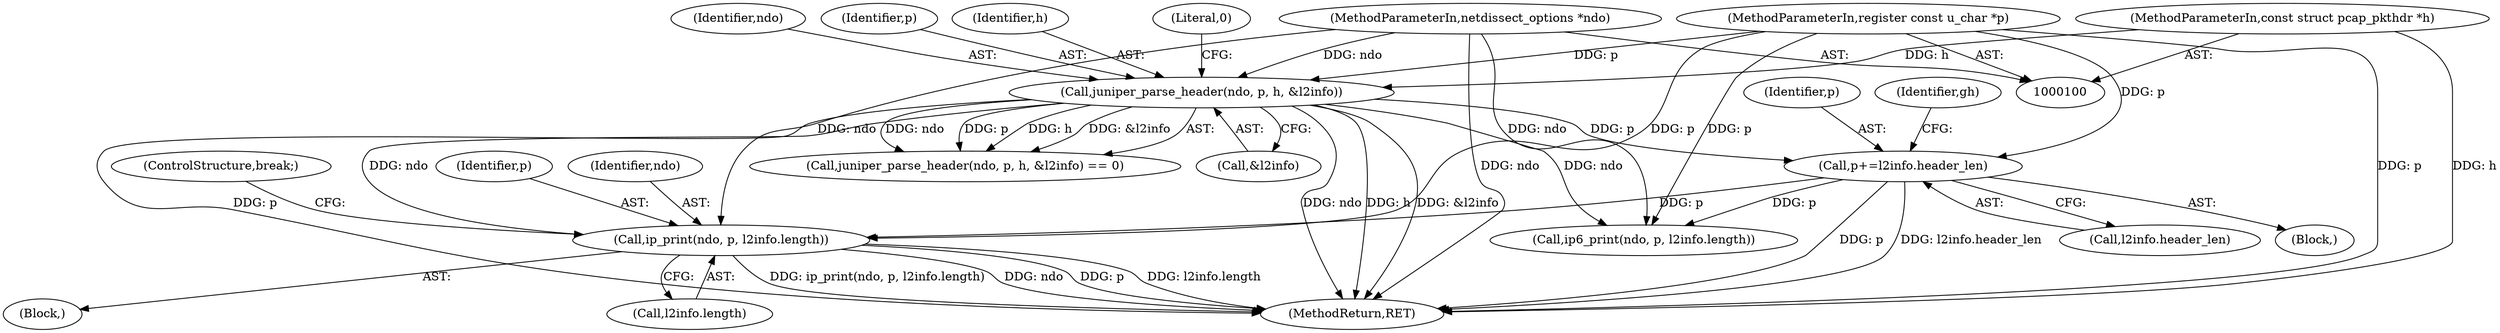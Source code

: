 digraph "0_tcpdump_b534e304568585707c4a92422aeca25cf908ff02_2@pointer" {
"1000176" [label="(Call,ip_print(ndo, p, l2info.length))"];
"1000115" [label="(Call,juniper_parse_header(ndo, p, h, &l2info))"];
"1000101" [label="(MethodParameterIn,netdissect_options *ndo)"];
"1000103" [label="(MethodParameterIn,register const u_char *p)"];
"1000102" [label="(MethodParameterIn,const struct pcap_pkthdr *h)"];
"1000126" [label="(Call,p+=l2info.header_len)"];
"1000116" [label="(Identifier,ndo)"];
"1000184" [label="(Call,ip6_print(ndo, p, l2info.length))"];
"1000117" [label="(Identifier,p)"];
"1000102" [label="(MethodParameterIn,const struct pcap_pkthdr *h)"];
"1000182" [label="(ControlStructure,break;)"];
"1000101" [label="(MethodParameterIn,netdissect_options *ndo)"];
"1000179" [label="(Call,l2info.length)"];
"1000114" [label="(Call,juniper_parse_header(ndo, p, h, &l2info) == 0)"];
"1000115" [label="(Call,juniper_parse_header(ndo, p, h, &l2info))"];
"1000127" [label="(Identifier,p)"];
"1000174" [label="(Block,)"];
"1000119" [label="(Call,&l2info)"];
"1000178" [label="(Identifier,p)"];
"1000118" [label="(Identifier,h)"];
"1000176" [label="(Call,ip_print(ndo, p, l2info.length))"];
"1000128" [label="(Call,l2info.header_len)"];
"1000218" [label="(MethodReturn,RET)"];
"1000177" [label="(Identifier,ndo)"];
"1000103" [label="(MethodParameterIn,register const u_char *p)"];
"1000126" [label="(Call,p+=l2info.header_len)"];
"1000104" [label="(Block,)"];
"1000132" [label="(Identifier,gh)"];
"1000121" [label="(Literal,0)"];
"1000176" -> "1000174"  [label="AST: "];
"1000176" -> "1000179"  [label="CFG: "];
"1000177" -> "1000176"  [label="AST: "];
"1000178" -> "1000176"  [label="AST: "];
"1000179" -> "1000176"  [label="AST: "];
"1000182" -> "1000176"  [label="CFG: "];
"1000176" -> "1000218"  [label="DDG: l2info.length"];
"1000176" -> "1000218"  [label="DDG: ip_print(ndo, p, l2info.length)"];
"1000176" -> "1000218"  [label="DDG: ndo"];
"1000176" -> "1000218"  [label="DDG: p"];
"1000115" -> "1000176"  [label="DDG: ndo"];
"1000101" -> "1000176"  [label="DDG: ndo"];
"1000126" -> "1000176"  [label="DDG: p"];
"1000103" -> "1000176"  [label="DDG: p"];
"1000115" -> "1000114"  [label="AST: "];
"1000115" -> "1000119"  [label="CFG: "];
"1000116" -> "1000115"  [label="AST: "];
"1000117" -> "1000115"  [label="AST: "];
"1000118" -> "1000115"  [label="AST: "];
"1000119" -> "1000115"  [label="AST: "];
"1000121" -> "1000115"  [label="CFG: "];
"1000115" -> "1000218"  [label="DDG: h"];
"1000115" -> "1000218"  [label="DDG: &l2info"];
"1000115" -> "1000218"  [label="DDG: p"];
"1000115" -> "1000218"  [label="DDG: ndo"];
"1000115" -> "1000114"  [label="DDG: ndo"];
"1000115" -> "1000114"  [label="DDG: p"];
"1000115" -> "1000114"  [label="DDG: h"];
"1000115" -> "1000114"  [label="DDG: &l2info"];
"1000101" -> "1000115"  [label="DDG: ndo"];
"1000103" -> "1000115"  [label="DDG: p"];
"1000102" -> "1000115"  [label="DDG: h"];
"1000115" -> "1000126"  [label="DDG: p"];
"1000115" -> "1000184"  [label="DDG: ndo"];
"1000101" -> "1000100"  [label="AST: "];
"1000101" -> "1000218"  [label="DDG: ndo"];
"1000101" -> "1000184"  [label="DDG: ndo"];
"1000103" -> "1000100"  [label="AST: "];
"1000103" -> "1000218"  [label="DDG: p"];
"1000103" -> "1000126"  [label="DDG: p"];
"1000103" -> "1000184"  [label="DDG: p"];
"1000102" -> "1000100"  [label="AST: "];
"1000102" -> "1000218"  [label="DDG: h"];
"1000126" -> "1000104"  [label="AST: "];
"1000126" -> "1000128"  [label="CFG: "];
"1000127" -> "1000126"  [label="AST: "];
"1000128" -> "1000126"  [label="AST: "];
"1000132" -> "1000126"  [label="CFG: "];
"1000126" -> "1000218"  [label="DDG: p"];
"1000126" -> "1000218"  [label="DDG: l2info.header_len"];
"1000126" -> "1000184"  [label="DDG: p"];
}
